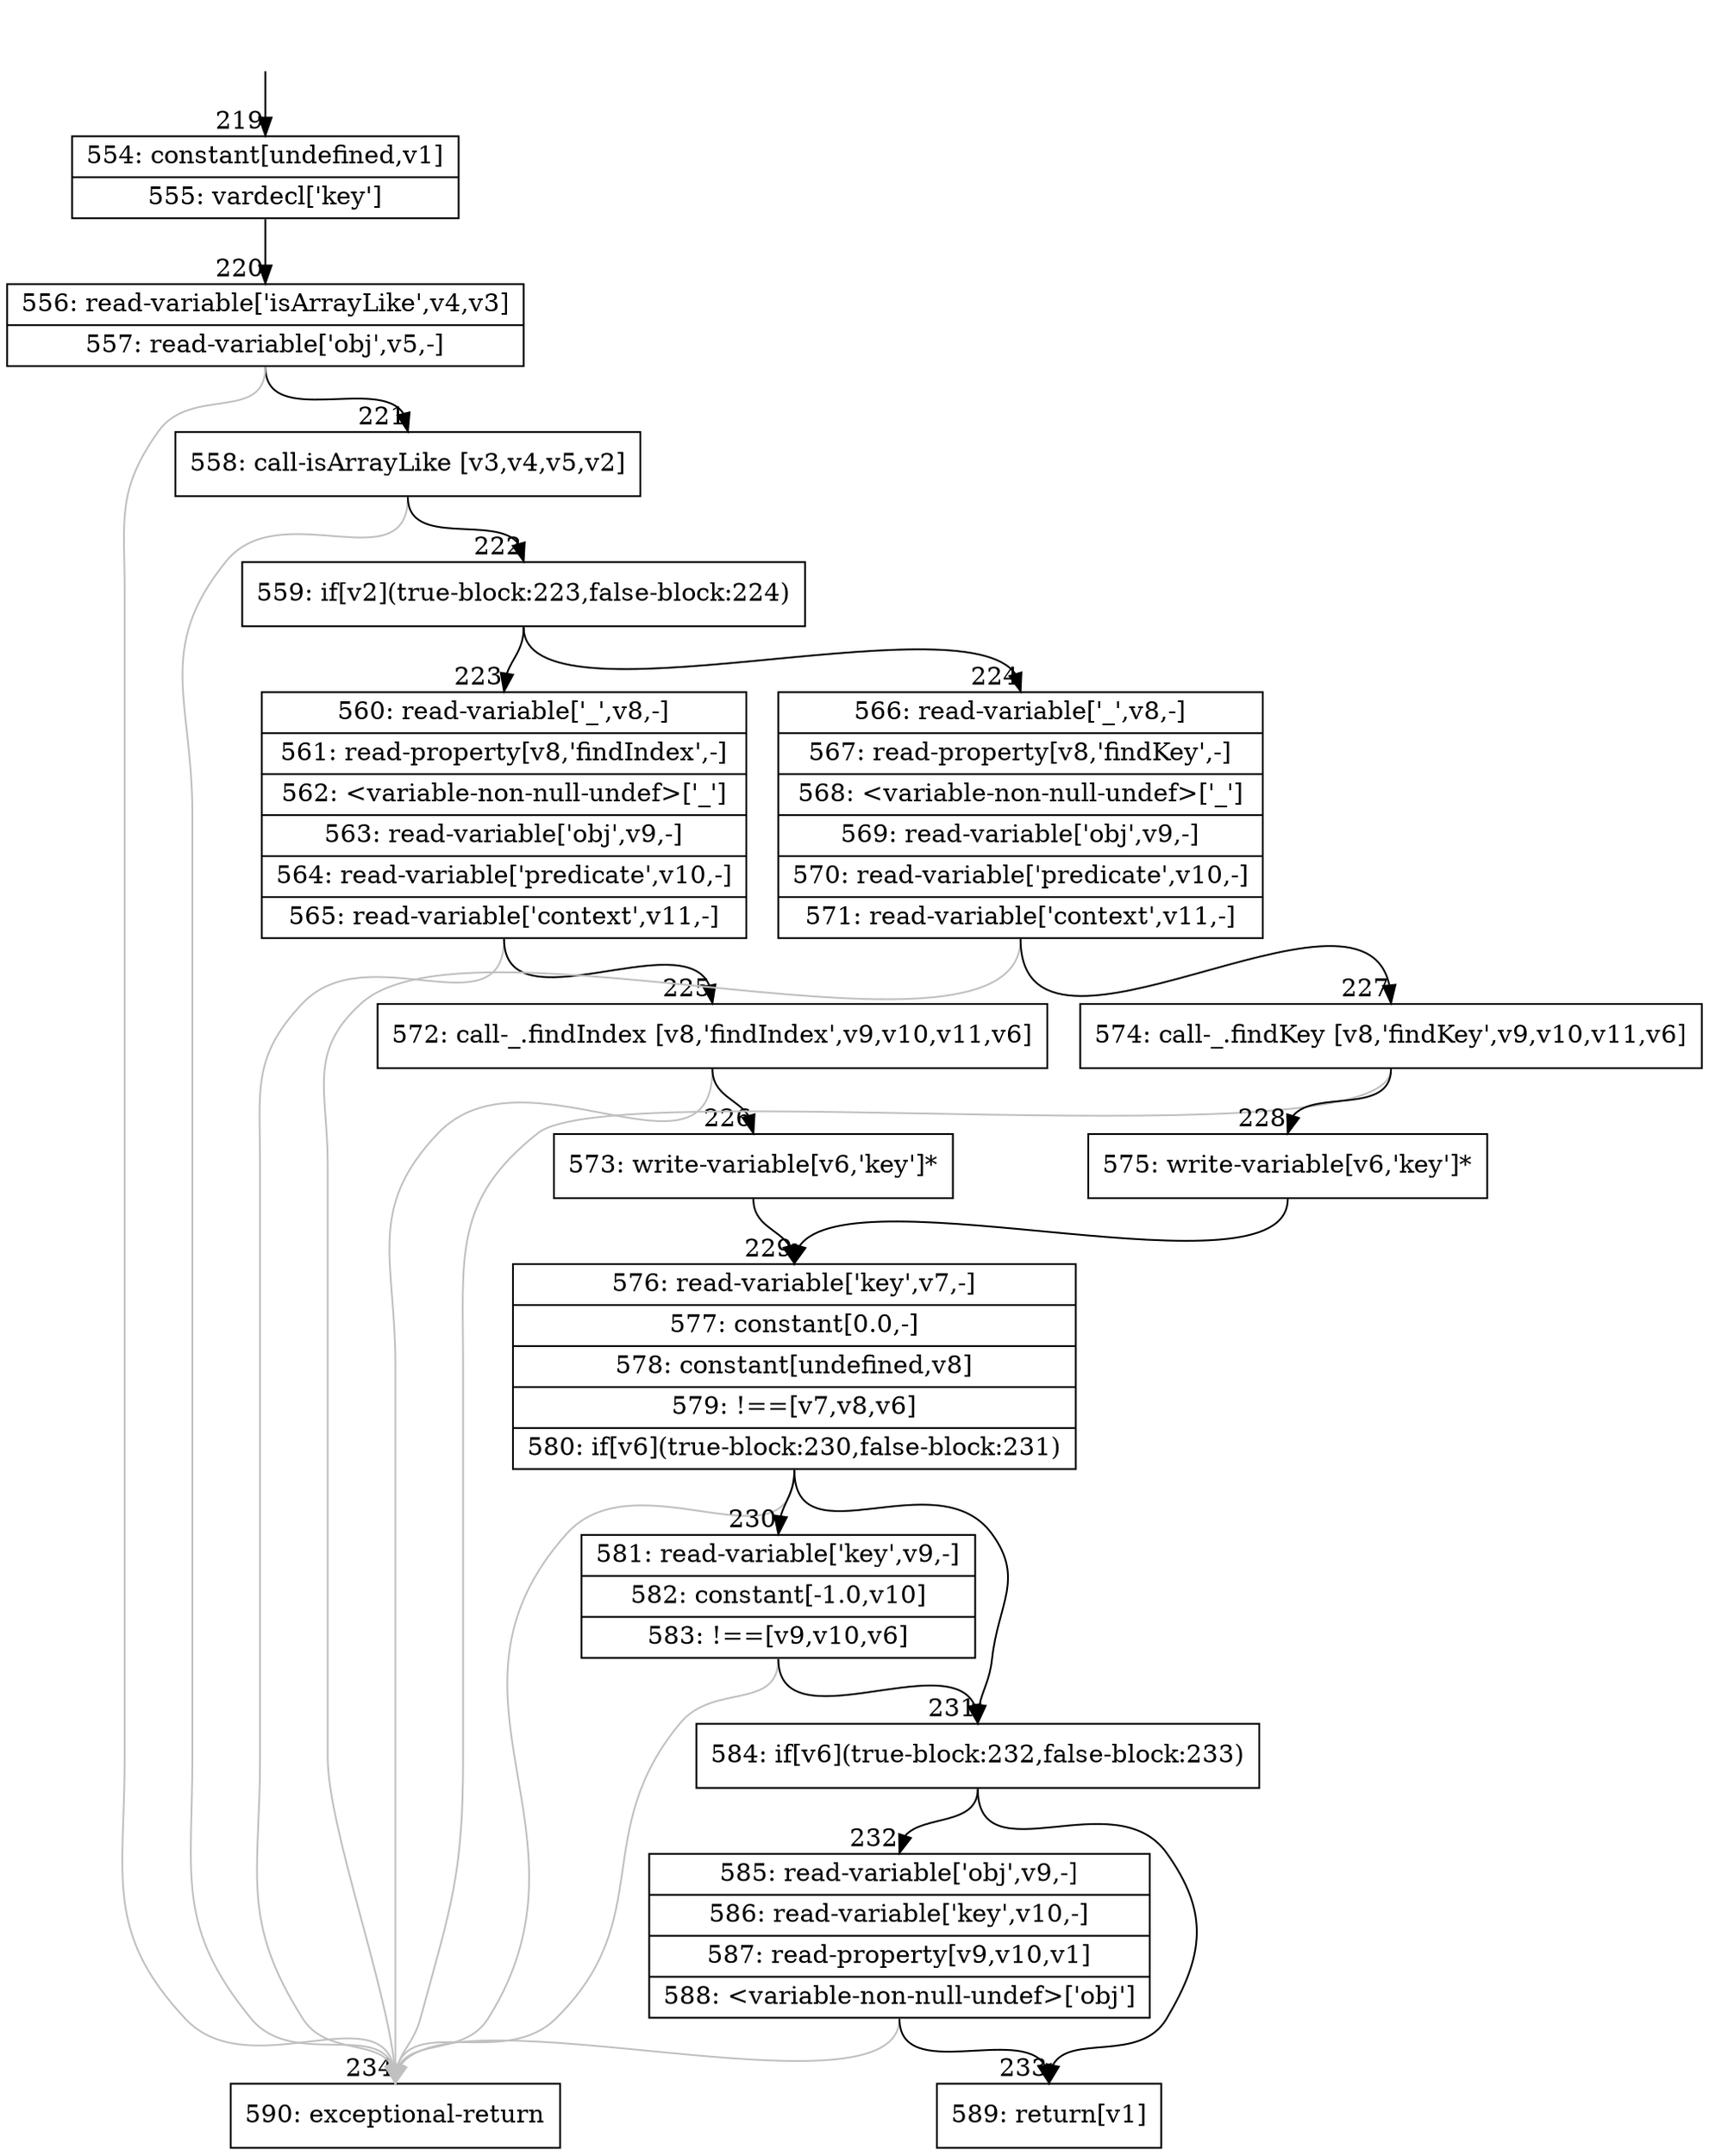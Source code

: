 digraph {
rankdir="TD"
BB_entry23[shape=none,label=""];
BB_entry23 -> BB219 [tailport=s, headport=n, headlabel="    219"]
BB219 [shape=record label="{554: constant[undefined,v1]|555: vardecl['key']}" ] 
BB219 -> BB220 [tailport=s, headport=n, headlabel="      220"]
BB220 [shape=record label="{556: read-variable['isArrayLike',v4,v3]|557: read-variable['obj',v5,-]}" ] 
BB220 -> BB221 [tailport=s, headport=n, headlabel="      221"]
BB220 -> BB234 [tailport=s, headport=n, color=gray, headlabel="      234"]
BB221 [shape=record label="{558: call-isArrayLike [v3,v4,v5,v2]}" ] 
BB221 -> BB222 [tailport=s, headport=n, headlabel="      222"]
BB221 -> BB234 [tailport=s, headport=n, color=gray]
BB222 [shape=record label="{559: if[v2](true-block:223,false-block:224)}" ] 
BB222 -> BB223 [tailport=s, headport=n, headlabel="      223"]
BB222 -> BB224 [tailport=s, headport=n, headlabel="      224"]
BB223 [shape=record label="{560: read-variable['_',v8,-]|561: read-property[v8,'findIndex',-]|562: \<variable-non-null-undef\>['_']|563: read-variable['obj',v9,-]|564: read-variable['predicate',v10,-]|565: read-variable['context',v11,-]}" ] 
BB223 -> BB225 [tailport=s, headport=n, headlabel="      225"]
BB223 -> BB234 [tailport=s, headport=n, color=gray]
BB224 [shape=record label="{566: read-variable['_',v8,-]|567: read-property[v8,'findKey',-]|568: \<variable-non-null-undef\>['_']|569: read-variable['obj',v9,-]|570: read-variable['predicate',v10,-]|571: read-variable['context',v11,-]}" ] 
BB224 -> BB227 [tailport=s, headport=n, headlabel="      227"]
BB224 -> BB234 [tailport=s, headport=n, color=gray]
BB225 [shape=record label="{572: call-_.findIndex [v8,'findIndex',v9,v10,v11,v6]}" ] 
BB225 -> BB226 [tailport=s, headport=n, headlabel="      226"]
BB225 -> BB234 [tailport=s, headport=n, color=gray]
BB226 [shape=record label="{573: write-variable[v6,'key']*}" ] 
BB226 -> BB229 [tailport=s, headport=n, headlabel="      229"]
BB227 [shape=record label="{574: call-_.findKey [v8,'findKey',v9,v10,v11,v6]}" ] 
BB227 -> BB228 [tailport=s, headport=n, headlabel="      228"]
BB227 -> BB234 [tailport=s, headport=n, color=gray]
BB228 [shape=record label="{575: write-variable[v6,'key']*}" ] 
BB228 -> BB229 [tailport=s, headport=n]
BB229 [shape=record label="{576: read-variable['key',v7,-]|577: constant[0.0,-]|578: constant[undefined,v8]|579: !==[v7,v8,v6]|580: if[v6](true-block:230,false-block:231)}" ] 
BB229 -> BB231 [tailport=s, headport=n, headlabel="      231"]
BB229 -> BB230 [tailport=s, headport=n, headlabel="      230"]
BB229 -> BB234 [tailport=s, headport=n, color=gray]
BB230 [shape=record label="{581: read-variable['key',v9,-]|582: constant[-1.0,v10]|583: !==[v9,v10,v6]}" ] 
BB230 -> BB231 [tailport=s, headport=n]
BB230 -> BB234 [tailport=s, headport=n, color=gray]
BB231 [shape=record label="{584: if[v6](true-block:232,false-block:233)}" ] 
BB231 -> BB232 [tailport=s, headport=n, headlabel="      232"]
BB231 -> BB233 [tailport=s, headport=n, headlabel="      233"]
BB232 [shape=record label="{585: read-variable['obj',v9,-]|586: read-variable['key',v10,-]|587: read-property[v9,v10,v1]|588: \<variable-non-null-undef\>['obj']}" ] 
BB232 -> BB233 [tailport=s, headport=n]
BB232 -> BB234 [tailport=s, headport=n, color=gray]
BB233 [shape=record label="{589: return[v1]}" ] 
BB234 [shape=record label="{590: exceptional-return}" ] 
//#$~ 218
}
